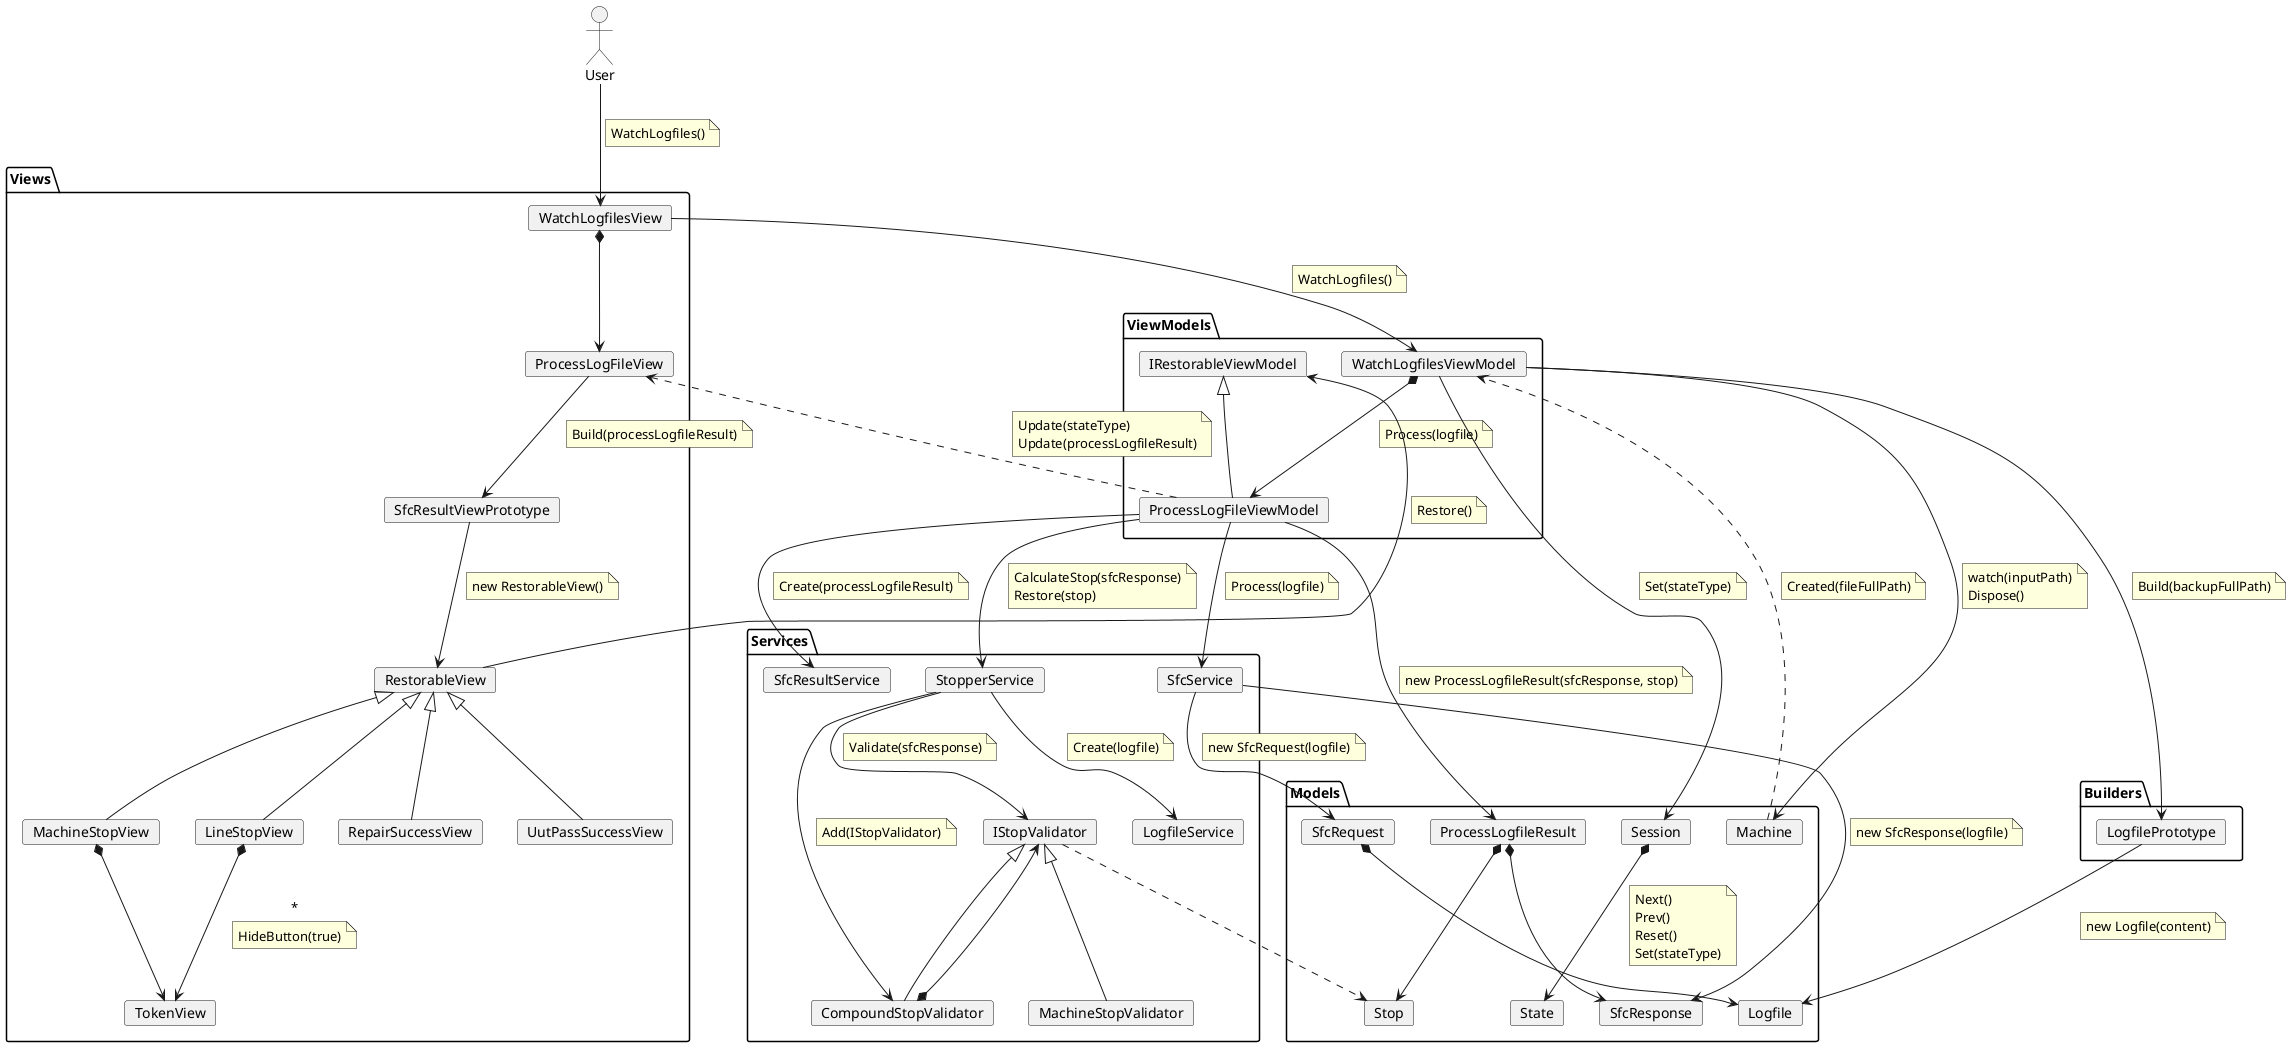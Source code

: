 @startuml

package Models {
  card Machine
  card Session
  card State
  card SfcRequest
  card Logfile
  card ProcessLogfileResult
  card SfcResponse
  card Stop

  Session *--> State
    note on link
        Next()
        Prev()
        Reset()
        Set(stateType)
    end note

  SfcRequest *--> Logfile

  ProcessLogfileResult *--> Stop
  ProcessLogfileResult *--> SfcResponse

}

package Builders{
    card LogfilePrototype

    LogfilePrototype --> Logfile
        note on link
        new Logfile(content)
        end note
}

package Services {
  card SfcService
  card LogfileService
  card SfcResultService
  card StopperService
  card IStopValidator
  card CompoundStopValidator
  card MachineStopValidator

  SfcService --> SfcRequest
    note on link
      new SfcRequest(logfile)
    end note

  SfcService --> SfcResponse
    note on link
      new SfcResponse(logfile)
    end note

  StopperService --> LogfileService
    note on link
      Create(logfile)
    end note

  StopperService --> IStopValidator
    note on link
      Validate(sfcResponse)
    end note

  StopperService --> CompoundStopValidator
    note on link
      Add(IStopValidator)
    end note

  IStopValidator ..> Stop
  IStopValidator <|-- CompoundStopValidator
  IStopValidator <|-- MachineStopValidator

  CompoundStopValidator *--> IStopValidator
}

package ViewModels {
  card IRestorableViewModel
  card ProcessLogFileViewModel
  card WatchLogfilesViewModel
  
  IRestorableViewModel <|-- ProcessLogFileViewModel
  
  WatchLogfilesViewModel --> Machine
    note on link
      watch(inputPath)
      Dispose()
    end note
    
  WatchLogfilesViewModel *--> ProcessLogFileViewModel
    note on link
      Process(logfile)
    end note
    
  WatchLogfilesViewModel --> LogfilePrototype
    note on link
      Build(backupFullPath)
    end note

  WatchLogfilesViewModel --> Session
    note on link
      Set(stateType)
    end note
    
  ProcessLogFileViewModel --> SfcService
    note on link
      Process(logfile)
    end note
    
  ProcessLogFileViewModel --> SfcResultService
    note on link
      Create(processLogfileResult)
    end note
    
  ProcessLogFileViewModel --> StopperService
    note on link
      CalculateStop(sfcResponse)
      Restore(stop)
    end note
    
  ProcessLogFileViewModel --> ProcessLogfileResult
    note on link
      new ProcessLogfileResult(sfcResponse, stop)
    end note
    
  'Bindings'
    
  Machine ..> WatchLogfilesViewModel
    note on link
      Created(fileFullPath)
    end note
}


package Views {
  card ProcessLogFileView
  card WatchLogfilesView
  card SfcResultViewPrototype
  card RestorableView
  card MachineStopView
  card LineStopView
  card RepairSuccessView
  card UutPassSuccessView
  card TokenView
  
  WatchLogfilesView *--> ProcessLogFileView
  WatchLogfilesView --> WatchLogfilesViewModel
    note on link
      WatchLogfiles()
    end note
    
  ProcessLogFileView --> SfcResultViewPrototype
    note on link
      Build(processLogfileResult)
    end note 
      
      
  SfcResultViewPrototype --> RestorableView
    note on link
      new RestorableView()
    end note
      
  RestorableView <|-- MachineStopView
  RestorableView <|-- LineStopView
  RestorableView <|-- RepairSuccessView
  RestorableView <|-- UutPassSuccessView
  
  MachineStopView *--> TokenView
  LineStopView *--> TokenView : *
    note on link
        HideButton(true)
    end note
  
  RestorableView --> IRestorableViewModel
    note on link
      Restore()
    end note
  
  'Bindings'
    
  ProcessLogFileViewModel ..> ProcessLogFileView
    note on link
      Update(stateType)
      Update(processLogfileResult)
    end note
}

:User: --> WatchLogfilesView
  note on link
    WatchLogfiles()
  end note
@enduml
